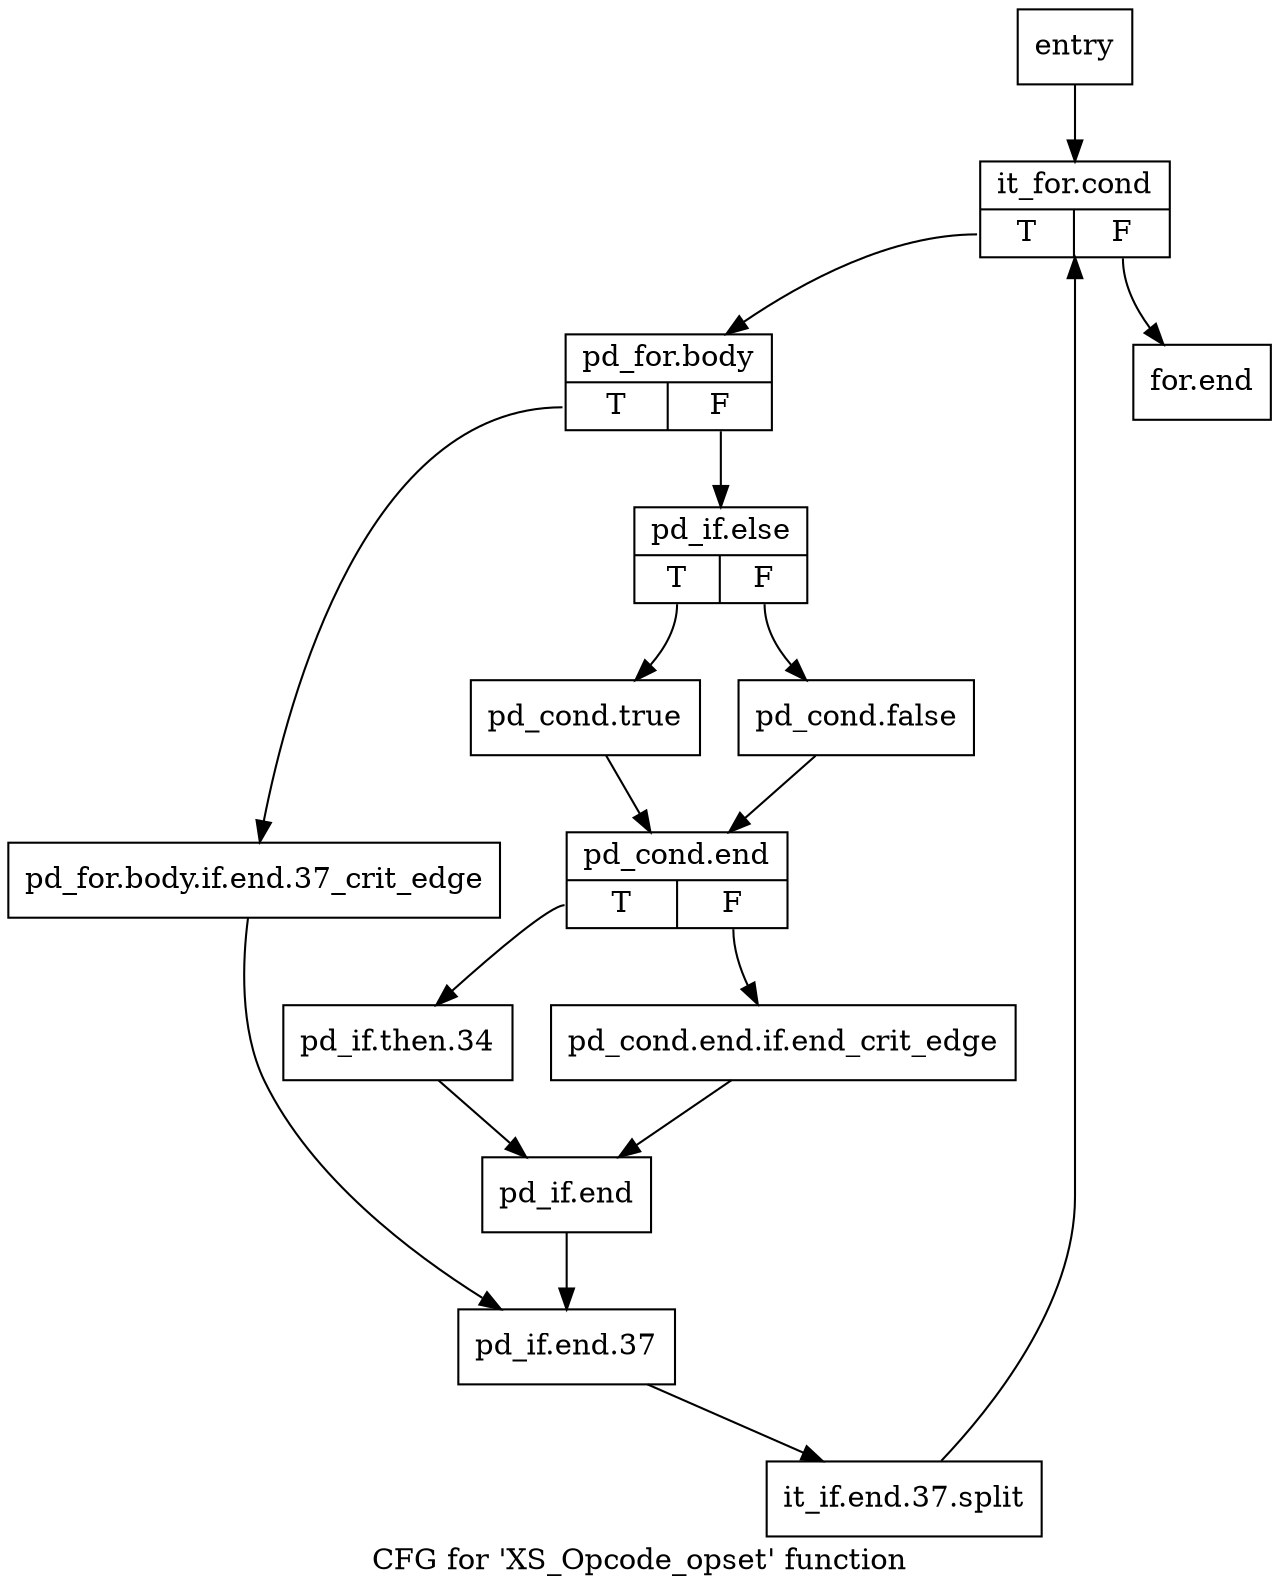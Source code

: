 digraph "CFG for 'XS_Opcode_opset' function" {
	label="CFG for 'XS_Opcode_opset' function";

	Node0x4a64910 [shape=record,label="{entry}"];
	Node0x4a64910 -> Node0x4a68d50;
	Node0x4a68d50 [shape=record,label="{it_for.cond|{<s0>T|<s1>F}}"];
	Node0x4a68d50:s0 -> Node0x4a68da0;
	Node0x4a68d50:s1 -> Node0x4a690c0;
	Node0x4a68da0 [shape=record,label="{pd_for.body|{<s0>T|<s1>F}}"];
	Node0x4a68da0:s0 -> Node0x4a68df0;
	Node0x4a68da0:s1 -> Node0x4a68e40;
	Node0x4a68df0 [shape=record,label="{pd_for.body.if.end.37_crit_edge}"];
	Node0x4a68df0 -> Node0x4a69070;
	Node0x4a68e40 [shape=record,label="{pd_if.else|{<s0>T|<s1>F}}"];
	Node0x4a68e40:s0 -> Node0x4a68e90;
	Node0x4a68e40:s1 -> Node0x4a68ee0;
	Node0x4a68e90 [shape=record,label="{pd_cond.true}"];
	Node0x4a68e90 -> Node0x4a68f30;
	Node0x4a68ee0 [shape=record,label="{pd_cond.false}"];
	Node0x4a68ee0 -> Node0x4a68f30;
	Node0x4a68f30 [shape=record,label="{pd_cond.end|{<s0>T|<s1>F}}"];
	Node0x4a68f30:s0 -> Node0x4a68fd0;
	Node0x4a68f30:s1 -> Node0x4a68f80;
	Node0x4a68f80 [shape=record,label="{pd_cond.end.if.end_crit_edge}"];
	Node0x4a68f80 -> Node0x4a69020;
	Node0x4a68fd0 [shape=record,label="{pd_if.then.34}"];
	Node0x4a68fd0 -> Node0x4a69020;
	Node0x4a69020 [shape=record,label="{pd_if.end}"];
	Node0x4a69020 -> Node0x4a69070;
	Node0x4a69070 [shape=record,label="{pd_if.end.37}"];
	Node0x4a69070 -> Node0x6301040;
	Node0x6301040 [shape=record,label="{it_if.end.37.split}"];
	Node0x6301040 -> Node0x4a68d50;
	Node0x4a690c0 [shape=record,label="{for.end}"];
}

